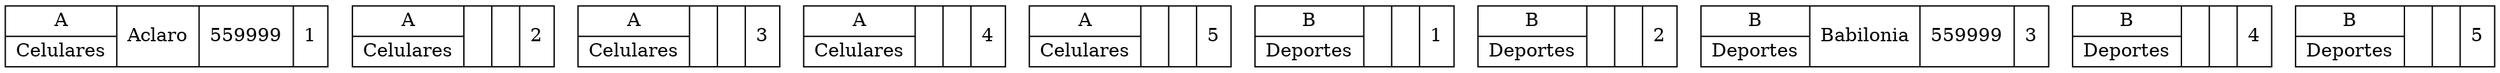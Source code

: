 digraph Comida{
node[shape=record];
node0xc0000a63c0[label="{A|Celulares}|Aclaro|559999|1"];
nodeACelulares2[label="{A|Celulares}|||2"];
nodeACelulares3[label="{A|Celulares}|||3"];
nodeACelulares4[label="{A|Celulares}|||4"];
nodeACelulares5[label="{A|Celulares}|||5"];
nodeBDeportes1[label="{B|Deportes}|||1"];
nodeBDeportes2[label="{B|Deportes}|||2"];
node0xc0000a6410[label="{B|Deportes}|Babilonia|559999|3"];
nodeBDeportes4[label="{B|Deportes}|||4"];
nodeBDeportes5[label="{B|Deportes}|||5"];
}
